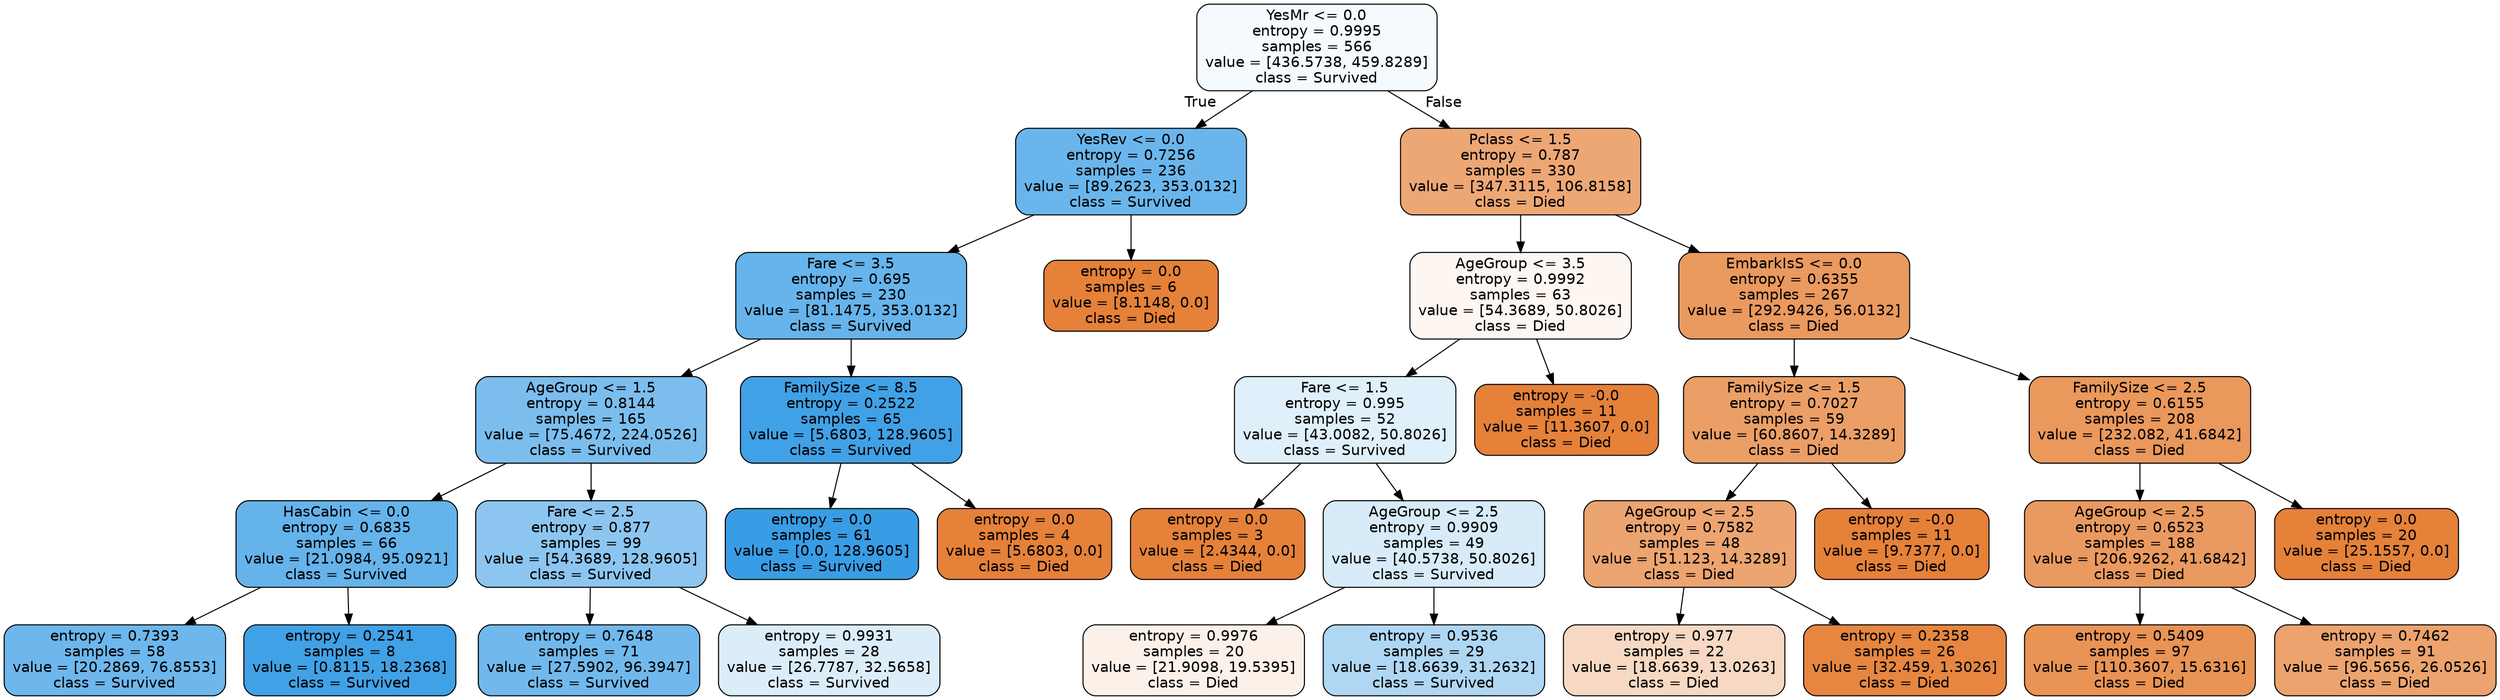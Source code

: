 digraph Tree {
node [shape=box, style="filled, rounded", color="black", fontname=helvetica] ;
edge [fontname=helvetica] ;
0 [label="YesMr <= 0.0\nentropy = 0.9995\nsamples = 566\nvalue = [436.5738, 459.8289]\nclass = Survived", fillcolor="#399de50d"] ;
1 [label="YesRev <= 0.0\nentropy = 0.7256\nsamples = 236\nvalue = [89.2623, 353.0132]\nclass = Survived", fillcolor="#399de5bf"] ;
0 -> 1 [labeldistance=2.5, labelangle=45, headlabel="True"] ;
2 [label="Fare <= 3.5\nentropy = 0.695\nsamples = 230\nvalue = [81.1475, 353.0132]\nclass = Survived", fillcolor="#399de5c4"] ;
1 -> 2 ;
3 [label="AgeGroup <= 1.5\nentropy = 0.8144\nsamples = 165\nvalue = [75.4672, 224.0526]\nclass = Survived", fillcolor="#399de5a9"] ;
2 -> 3 ;
4 [label="HasCabin <= 0.0\nentropy = 0.6835\nsamples = 66\nvalue = [21.0984, 95.0921]\nclass = Survived", fillcolor="#399de5c6"] ;
3 -> 4 ;
5 [label="entropy = 0.7393\nsamples = 58\nvalue = [20.2869, 76.8553]\nclass = Survived", fillcolor="#399de5bc"] ;
4 -> 5 ;
6 [label="entropy = 0.2541\nsamples = 8\nvalue = [0.8115, 18.2368]\nclass = Survived", fillcolor="#399de5f4"] ;
4 -> 6 ;
7 [label="Fare <= 2.5\nentropy = 0.877\nsamples = 99\nvalue = [54.3689, 128.9605]\nclass = Survived", fillcolor="#399de593"] ;
3 -> 7 ;
8 [label="entropy = 0.7648\nsamples = 71\nvalue = [27.5902, 96.3947]\nclass = Survived", fillcolor="#399de5b6"] ;
7 -> 8 ;
9 [label="entropy = 0.9931\nsamples = 28\nvalue = [26.7787, 32.5658]\nclass = Survived", fillcolor="#399de52d"] ;
7 -> 9 ;
10 [label="FamilySize <= 8.5\nentropy = 0.2522\nsamples = 65\nvalue = [5.6803, 128.9605]\nclass = Survived", fillcolor="#399de5f4"] ;
2 -> 10 ;
11 [label="entropy = 0.0\nsamples = 61\nvalue = [0.0, 128.9605]\nclass = Survived", fillcolor="#399de5ff"] ;
10 -> 11 ;
12 [label="entropy = 0.0\nsamples = 4\nvalue = [5.6803, 0.0]\nclass = Died", fillcolor="#e58139ff"] ;
10 -> 12 ;
13 [label="entropy = 0.0\nsamples = 6\nvalue = [8.1148, 0.0]\nclass = Died", fillcolor="#e58139ff"] ;
1 -> 13 ;
14 [label="Pclass <= 1.5\nentropy = 0.787\nsamples = 330\nvalue = [347.3115, 106.8158]\nclass = Died", fillcolor="#e58139b1"] ;
0 -> 14 [labeldistance=2.5, labelangle=-45, headlabel="False"] ;
15 [label="AgeGroup <= 3.5\nentropy = 0.9992\nsamples = 63\nvalue = [54.3689, 50.8026]\nclass = Died", fillcolor="#e5813911"] ;
14 -> 15 ;
16 [label="Fare <= 1.5\nentropy = 0.995\nsamples = 52\nvalue = [43.0082, 50.8026]\nclass = Survived", fillcolor="#399de527"] ;
15 -> 16 ;
17 [label="entropy = 0.0\nsamples = 3\nvalue = [2.4344, 0.0]\nclass = Died", fillcolor="#e58139ff"] ;
16 -> 17 ;
18 [label="AgeGroup <= 2.5\nentropy = 0.9909\nsamples = 49\nvalue = [40.5738, 50.8026]\nclass = Survived", fillcolor="#399de533"] ;
16 -> 18 ;
19 [label="entropy = 0.9976\nsamples = 20\nvalue = [21.9098, 19.5395]\nclass = Died", fillcolor="#e581391c"] ;
18 -> 19 ;
20 [label="entropy = 0.9536\nsamples = 29\nvalue = [18.6639, 31.2632]\nclass = Survived", fillcolor="#399de567"] ;
18 -> 20 ;
21 [label="entropy = -0.0\nsamples = 11\nvalue = [11.3607, 0.0]\nclass = Died", fillcolor="#e58139ff"] ;
15 -> 21 ;
22 [label="EmbarkIsS <= 0.0\nentropy = 0.6355\nsamples = 267\nvalue = [292.9426, 56.0132]\nclass = Died", fillcolor="#e58139ce"] ;
14 -> 22 ;
23 [label="FamilySize <= 1.5\nentropy = 0.7027\nsamples = 59\nvalue = [60.8607, 14.3289]\nclass = Died", fillcolor="#e58139c3"] ;
22 -> 23 ;
24 [label="AgeGroup <= 2.5\nentropy = 0.7582\nsamples = 48\nvalue = [51.123, 14.3289]\nclass = Died", fillcolor="#e58139b8"] ;
23 -> 24 ;
25 [label="entropy = 0.977\nsamples = 22\nvalue = [18.6639, 13.0263]\nclass = Died", fillcolor="#e581394d"] ;
24 -> 25 ;
26 [label="entropy = 0.2358\nsamples = 26\nvalue = [32.459, 1.3026]\nclass = Died", fillcolor="#e58139f5"] ;
24 -> 26 ;
27 [label="entropy = -0.0\nsamples = 11\nvalue = [9.7377, 0.0]\nclass = Died", fillcolor="#e58139ff"] ;
23 -> 27 ;
28 [label="FamilySize <= 2.5\nentropy = 0.6155\nsamples = 208\nvalue = [232.082, 41.6842]\nclass = Died", fillcolor="#e58139d1"] ;
22 -> 28 ;
29 [label="AgeGroup <= 2.5\nentropy = 0.6523\nsamples = 188\nvalue = [206.9262, 41.6842]\nclass = Died", fillcolor="#e58139cc"] ;
28 -> 29 ;
30 [label="entropy = 0.5409\nsamples = 97\nvalue = [110.3607, 15.6316]\nclass = Died", fillcolor="#e58139db"] ;
29 -> 30 ;
31 [label="entropy = 0.7462\nsamples = 91\nvalue = [96.5656, 26.0526]\nclass = Died", fillcolor="#e58139ba"] ;
29 -> 31 ;
32 [label="entropy = 0.0\nsamples = 20\nvalue = [25.1557, 0.0]\nclass = Died", fillcolor="#e58139ff"] ;
28 -> 32 ;
}